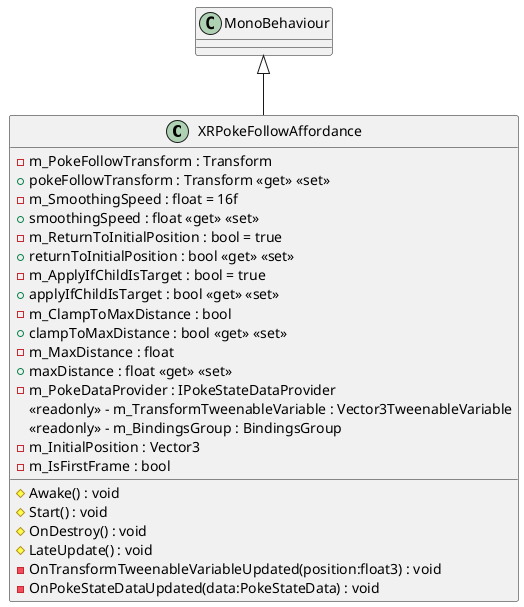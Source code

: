 @startuml
class XRPokeFollowAffordance {
    - m_PokeFollowTransform : Transform
    + pokeFollowTransform : Transform <<get>> <<set>>
    - m_SmoothingSpeed : float = 16f
    + smoothingSpeed : float <<get>> <<set>>
    - m_ReturnToInitialPosition : bool = true
    + returnToInitialPosition : bool <<get>> <<set>>
    - m_ApplyIfChildIsTarget : bool = true
    + applyIfChildIsTarget : bool <<get>> <<set>>
    - m_ClampToMaxDistance : bool
    + clampToMaxDistance : bool <<get>> <<set>>
    - m_MaxDistance : float
    + maxDistance : float <<get>> <<set>>
    - m_PokeDataProvider : IPokeStateDataProvider
    <<readonly>> - m_TransformTweenableVariable : Vector3TweenableVariable
    <<readonly>> - m_BindingsGroup : BindingsGroup
    - m_InitialPosition : Vector3
    - m_IsFirstFrame : bool
    # Awake() : void
    # Start() : void
    # OnDestroy() : void
    # LateUpdate() : void
    - OnTransformTweenableVariableUpdated(position:float3) : void
    - OnPokeStateDataUpdated(data:PokeStateData) : void
}
MonoBehaviour <|-- XRPokeFollowAffordance
@enduml
